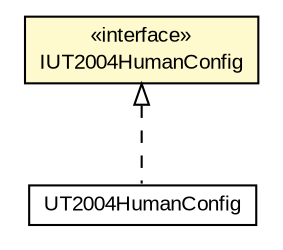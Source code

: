#!/usr/local/bin/dot
#
# Class diagram 
# Generated by UMLGraph version 5.1 (http://www.umlgraph.org/)
#

digraph G {
	edge [fontname="arial",fontsize=10,labelfontname="arial",labelfontsize=10];
	node [fontname="arial",fontsize=10,shape=plaintext];
	nodesep=0.25;
	ranksep=0.5;
	// cz.cuni.amis.pogamut.ut2004.tournament.match.UT2004HumanConfig
	c1985 [label=<<table title="cz.cuni.amis.pogamut.ut2004.tournament.match.UT2004HumanConfig" border="0" cellborder="1" cellspacing="0" cellpadding="2" port="p" href="./UT2004HumanConfig.html">
		<tr><td><table border="0" cellspacing="0" cellpadding="1">
<tr><td align="center" balign="center"> UT2004HumanConfig </td></tr>
		</table></td></tr>
		</table>>, fontname="arial", fontcolor="black", fontsize=10.0];
	// cz.cuni.amis.pogamut.ut2004.tournament.match.IUT2004HumanConfig
	c1987 [label=<<table title="cz.cuni.amis.pogamut.ut2004.tournament.match.IUT2004HumanConfig" border="0" cellborder="1" cellspacing="0" cellpadding="2" port="p" bgcolor="lemonChiffon" href="./IUT2004HumanConfig.html">
		<tr><td><table border="0" cellspacing="0" cellpadding="1">
<tr><td align="center" balign="center"> &#171;interface&#187; </td></tr>
<tr><td align="center" balign="center"> IUT2004HumanConfig </td></tr>
		</table></td></tr>
		</table>>, fontname="arial", fontcolor="black", fontsize=10.0];
	//cz.cuni.amis.pogamut.ut2004.tournament.match.UT2004HumanConfig implements cz.cuni.amis.pogamut.ut2004.tournament.match.IUT2004HumanConfig
	c1987:p -> c1985:p [dir=back,arrowtail=empty,style=dashed];
}

